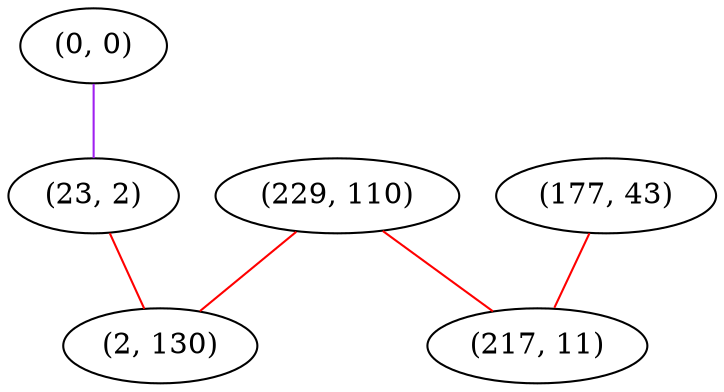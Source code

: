graph "" {
"(0, 0)";
"(177, 43)";
"(23, 2)";
"(229, 110)";
"(217, 11)";
"(2, 130)";
"(0, 0)" -- "(23, 2)"  [color=purple, key=0, weight=4];
"(177, 43)" -- "(217, 11)"  [color=red, key=0, weight=1];
"(23, 2)" -- "(2, 130)"  [color=red, key=0, weight=1];
"(229, 110)" -- "(217, 11)"  [color=red, key=0, weight=1];
"(229, 110)" -- "(2, 130)"  [color=red, key=0, weight=1];
}
